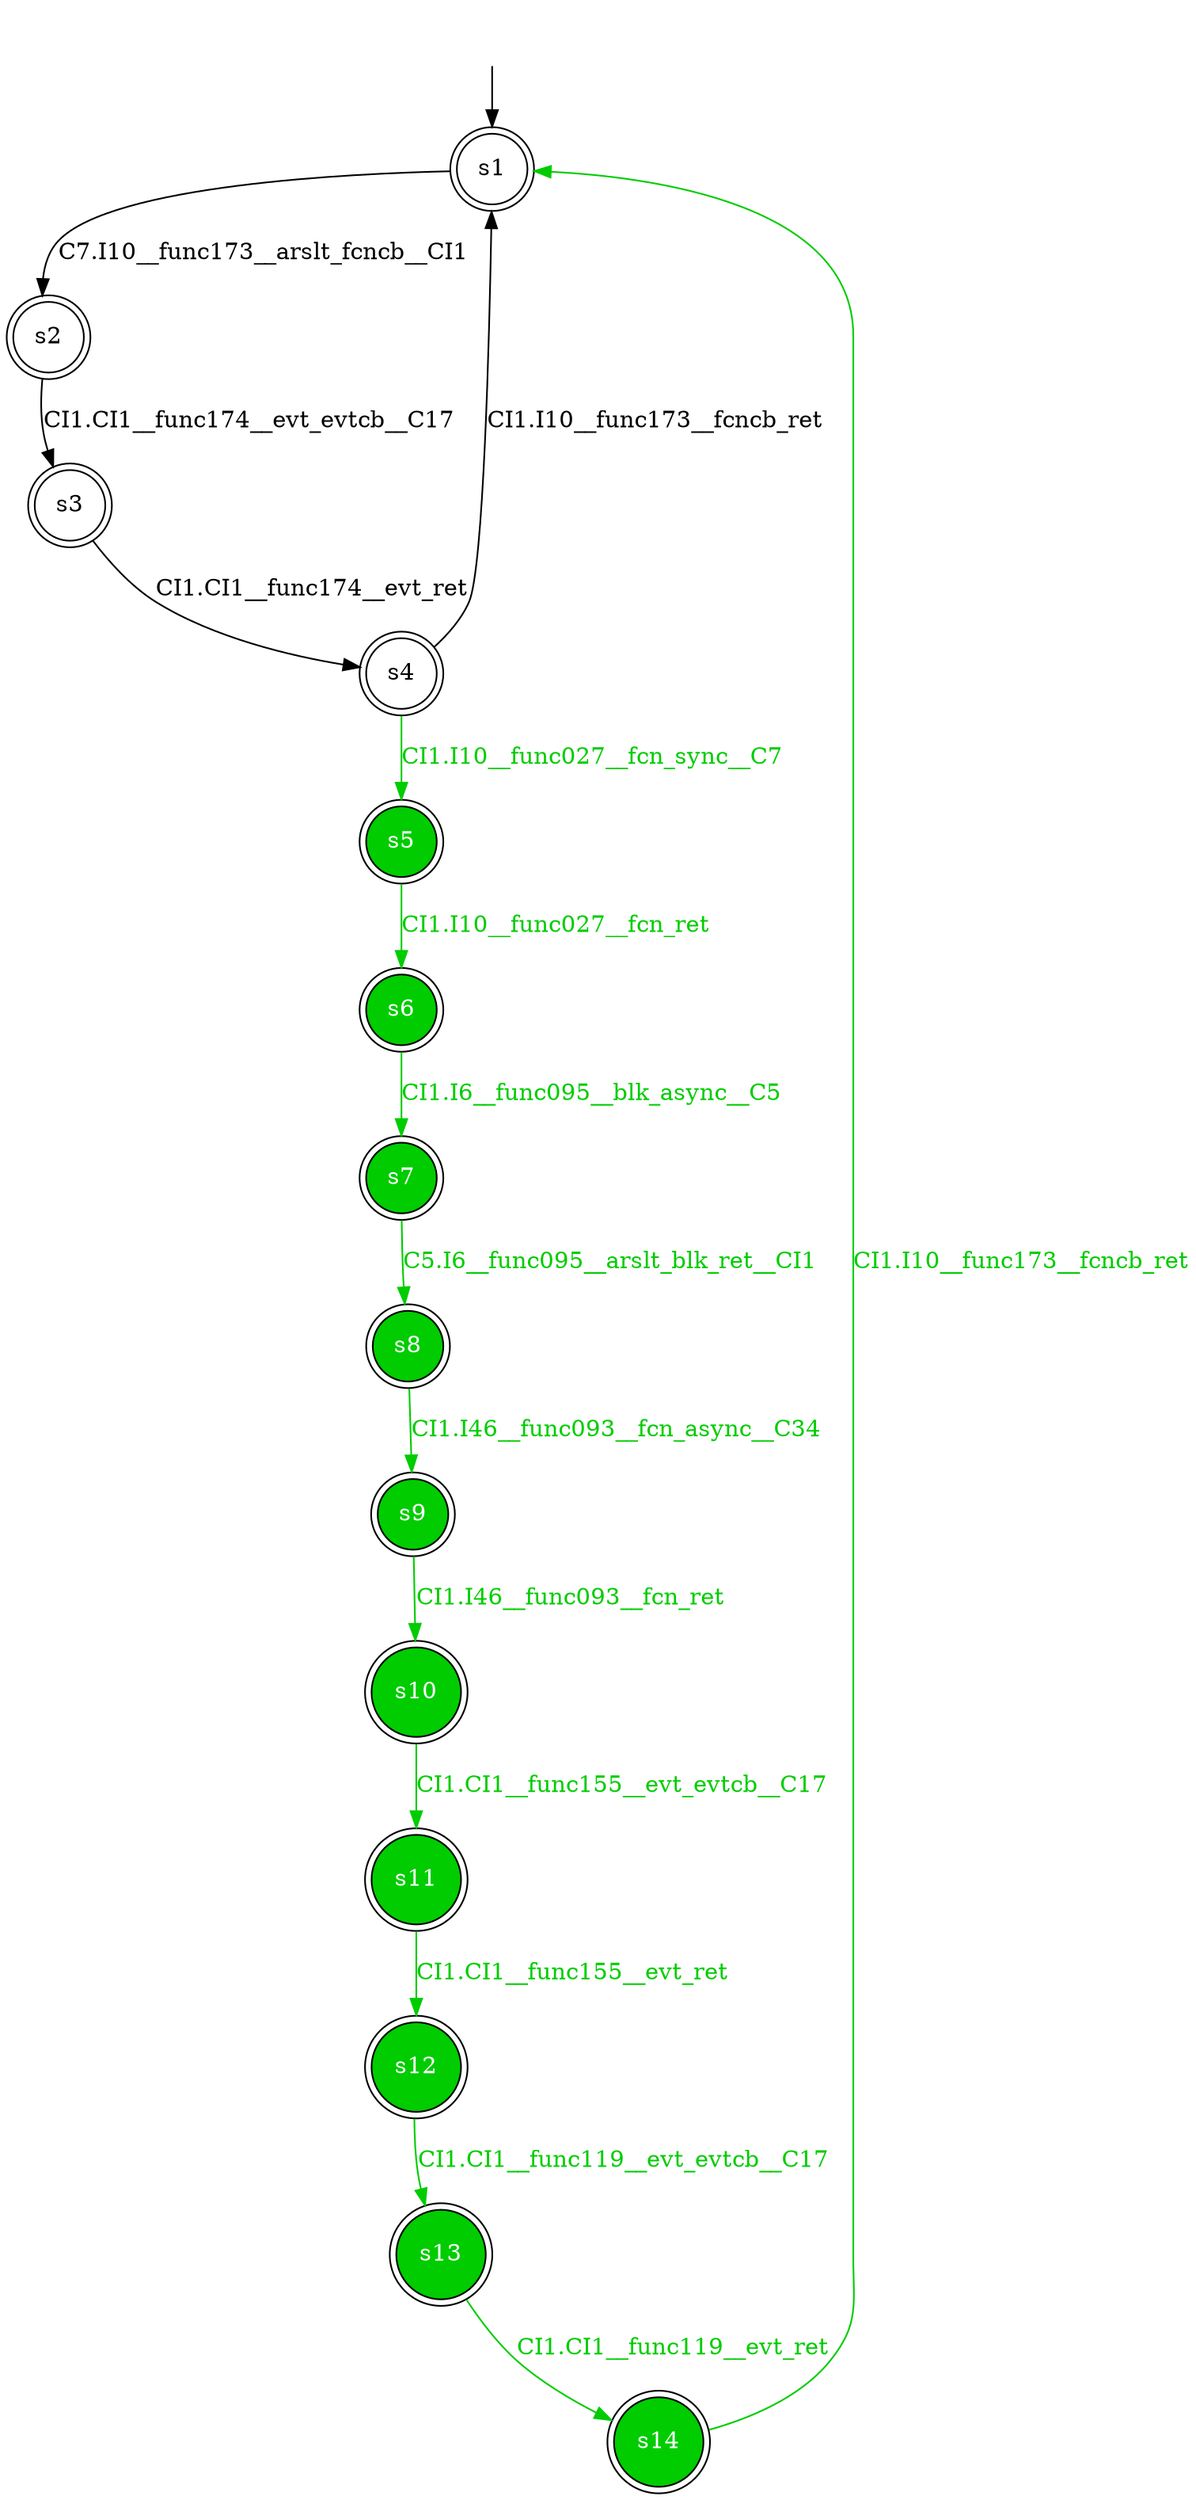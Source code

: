 digraph diffautomaton {
	1 [label=<s1> shape="doublecircle"];
	2 [label=<s2> shape="doublecircle"];
	3 [label=<s3> shape="doublecircle"];
	4 [label=<s4> shape="doublecircle"];
	5 [label=<s5> shape="doublecircle" fillcolor="#00cc00" fontcolor="#ffffff" style="filled"];
	6 [label=<s6> shape="doublecircle" fillcolor="#00cc00" fontcolor="#ffffff" style="filled"];
	7 [label=<s7> shape="doublecircle" fillcolor="#00cc00" fontcolor="#ffffff" style="filled"];
	8 [label=<s8> shape="doublecircle" fillcolor="#00cc00" fontcolor="#ffffff" style="filled"];
	9 [label=<s9> shape="doublecircle" fillcolor="#00cc00" fontcolor="#ffffff" style="filled"];
	10 [label=<s10> shape="doublecircle" fillcolor="#00cc00" fontcolor="#ffffff" style="filled"];
	11 [label=<s11> shape="doublecircle" fillcolor="#00cc00" fontcolor="#ffffff" style="filled"];
	12 [label=<s12> shape="doublecircle" fillcolor="#00cc00" fontcolor="#ffffff" style="filled"];
	13 [label=<s13> shape="doublecircle" fillcolor="#00cc00" fontcolor="#ffffff" style="filled"];
	14 [label=<s14> shape="doublecircle" fillcolor="#00cc00" fontcolor="#ffffff" style="filled"];
	__init1 [label=<> shape="none"];
	__init1 -> 1;
	1 -> 2 [label=<<font color="#000000">C7.I10__func173__arslt_fcncb__CI1</font>> id="1-0-2"];
	2 -> 3 [label=<<font color="#000000">CI1.CI1__func174__evt_evtcb__C17</font>> id="2-0-3"];
	3 -> 4 [label=<<font color="#000000">CI1.CI1__func174__evt_ret</font>> id="3-0-4"];
	4 -> 1 [label=<<font color="#000000">CI1.I10__func173__fcncb_ret</font>> id="4-0-1"];
	4 -> 5 [label=<<font color="#00cc00">CI1.I10__func027__fcn_sync__C7</font>> color="#00cc00" id="4-1-5"];
	5 -> 6 [label=<<font color="#00cc00">CI1.I10__func027__fcn_ret</font>> color="#00cc00" id="5-0-6"];
	6 -> 7 [label=<<font color="#00cc00">CI1.I6__func095__blk_async__C5</font>> color="#00cc00" id="6-0-7"];
	7 -> 8 [label=<<font color="#00cc00">C5.I6__func095__arslt_blk_ret__CI1</font>> color="#00cc00" id="7-0-8"];
	8 -> 9 [label=<<font color="#00cc00">CI1.I46__func093__fcn_async__C34</font>> color="#00cc00" id="8-0-9"];
	9 -> 10 [label=<<font color="#00cc00">CI1.I46__func093__fcn_ret</font>> color="#00cc00" id="9-0-10"];
	10 -> 11 [label=<<font color="#00cc00">CI1.CI1__func155__evt_evtcb__C17</font>> color="#00cc00" id="10-0-11"];
	11 -> 12 [label=<<font color="#00cc00">CI1.CI1__func155__evt_ret</font>> color="#00cc00" id="11-0-12"];
	12 -> 13 [label=<<font color="#00cc00">CI1.CI1__func119__evt_evtcb__C17</font>> color="#00cc00" id="12-0-13"];
	13 -> 14 [label=<<font color="#00cc00">CI1.CI1__func119__evt_ret</font>> color="#00cc00" id="13-0-14"];
	14 -> 1 [label=<<font color="#00cc00">CI1.I10__func173__fcncb_ret</font>> color="#00cc00" id="14-0-1"];
}
